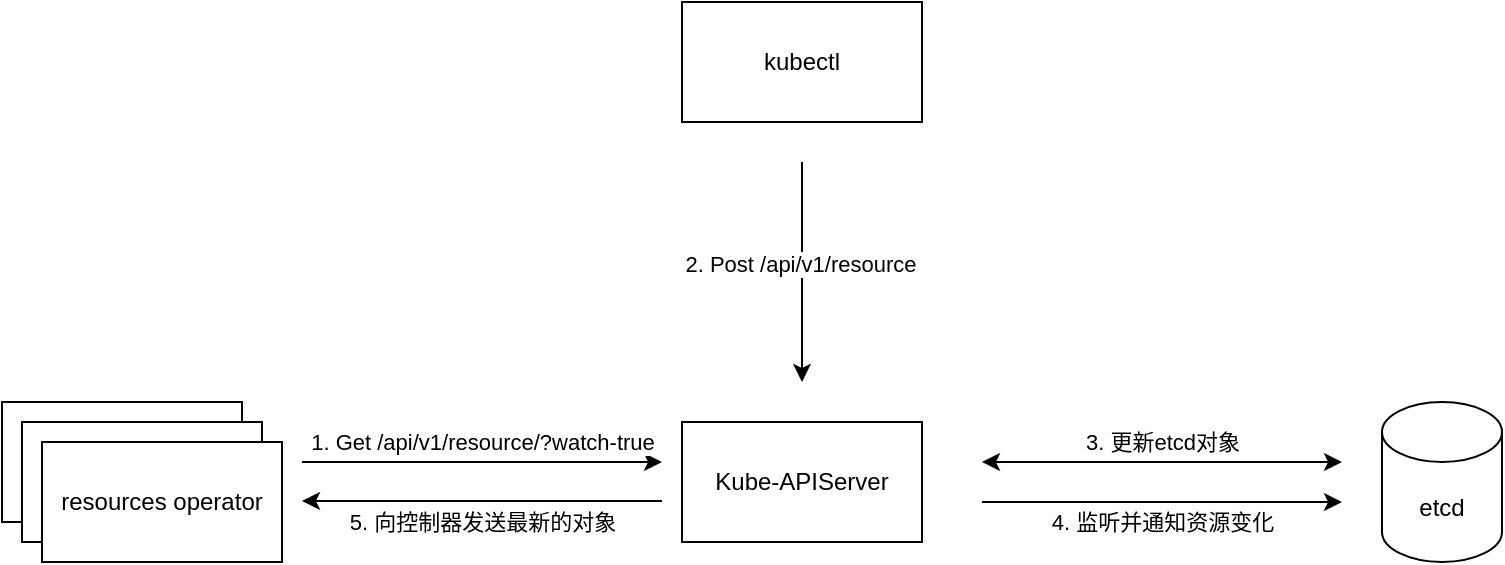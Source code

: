 <mxfile version="20.2.5" type="github">
  <diagram id="b5y3b6XUnBEODd2YJgDl" name="第 1 页">
    <mxGraphModel dx="1368" dy="1058" grid="1" gridSize="10" guides="1" tooltips="1" connect="1" arrows="1" fold="1" page="1" pageScale="1" pageWidth="850" pageHeight="1100" math="0" shadow="0">
      <root>
        <mxCell id="0" />
        <mxCell id="1" parent="0" />
        <mxCell id="z5ILu_uivuZq8P00Ox4Z-1" value="kubectl" style="rounded=0;whiteSpace=wrap;html=1;" vertex="1" parent="1">
          <mxGeometry x="390" y="130" width="120" height="60" as="geometry" />
        </mxCell>
        <mxCell id="z5ILu_uivuZq8P00Ox4Z-5" value="" style="group" vertex="1" connectable="0" parent="1">
          <mxGeometry x="50" y="330" width="140" height="80" as="geometry" />
        </mxCell>
        <mxCell id="z5ILu_uivuZq8P00Ox4Z-2" value="" style="rounded=0;whiteSpace=wrap;html=1;" vertex="1" parent="z5ILu_uivuZq8P00Ox4Z-5">
          <mxGeometry width="120" height="60" as="geometry" />
        </mxCell>
        <mxCell id="z5ILu_uivuZq8P00Ox4Z-3" value="" style="rounded=0;whiteSpace=wrap;html=1;" vertex="1" parent="z5ILu_uivuZq8P00Ox4Z-5">
          <mxGeometry x="10" y="10" width="120" height="60" as="geometry" />
        </mxCell>
        <mxCell id="z5ILu_uivuZq8P00Ox4Z-4" value="resources operator" style="rounded=0;whiteSpace=wrap;html=1;" vertex="1" parent="z5ILu_uivuZq8P00Ox4Z-5">
          <mxGeometry x="20" y="20" width="120" height="60" as="geometry" />
        </mxCell>
        <mxCell id="z5ILu_uivuZq8P00Ox4Z-6" value="Kube-APIServer" style="rounded=0;whiteSpace=wrap;html=1;" vertex="1" parent="1">
          <mxGeometry x="390" y="340" width="120" height="60" as="geometry" />
        </mxCell>
        <mxCell id="z5ILu_uivuZq8P00Ox4Z-7" value="etcd" style="shape=cylinder3;whiteSpace=wrap;html=1;boundedLbl=1;backgroundOutline=1;size=15;" vertex="1" parent="1">
          <mxGeometry x="740" y="330" width="60" height="80" as="geometry" />
        </mxCell>
        <mxCell id="z5ILu_uivuZq8P00Ox4Z-8" value="" style="endArrow=classic;html=1;rounded=0;" edge="1" parent="1">
          <mxGeometry width="50" height="50" relative="1" as="geometry">
            <mxPoint x="450" y="210" as="sourcePoint" />
            <mxPoint x="450" y="320" as="targetPoint" />
          </mxGeometry>
        </mxCell>
        <mxCell id="z5ILu_uivuZq8P00Ox4Z-9" value="2. Post /api/v1/resource" style="edgeLabel;html=1;align=center;verticalAlign=middle;resizable=0;points=[];" vertex="1" connectable="0" parent="z5ILu_uivuZq8P00Ox4Z-8">
          <mxGeometry x="-0.073" y="-1" relative="1" as="geometry">
            <mxPoint as="offset" />
          </mxGeometry>
        </mxCell>
        <mxCell id="z5ILu_uivuZq8P00Ox4Z-10" value="" style="endArrow=classic;html=1;rounded=0;" edge="1" parent="1">
          <mxGeometry width="50" height="50" relative="1" as="geometry">
            <mxPoint x="200" y="360" as="sourcePoint" />
            <mxPoint x="380" y="360" as="targetPoint" />
          </mxGeometry>
        </mxCell>
        <mxCell id="z5ILu_uivuZq8P00Ox4Z-11" value="1. Get /api/v1/resource/?watch-true" style="edgeLabel;html=1;align=center;verticalAlign=middle;resizable=0;points=[];" vertex="1" connectable="0" parent="1">
          <mxGeometry x="290" y="350" as="geometry" />
        </mxCell>
        <mxCell id="z5ILu_uivuZq8P00Ox4Z-12" value="" style="endArrow=none;html=1;rounded=0;startArrow=classic;startFill=1;endFill=0;" edge="1" parent="1">
          <mxGeometry width="50" height="50" relative="1" as="geometry">
            <mxPoint x="200" y="379.5" as="sourcePoint" />
            <mxPoint x="380" y="379.5" as="targetPoint" />
          </mxGeometry>
        </mxCell>
        <mxCell id="z5ILu_uivuZq8P00Ox4Z-13" value="5. 向控制器发送最新的对象" style="edgeLabel;html=1;align=center;verticalAlign=middle;resizable=0;points=[];" vertex="1" connectable="0" parent="1">
          <mxGeometry x="290" y="390" as="geometry" />
        </mxCell>
        <mxCell id="z5ILu_uivuZq8P00Ox4Z-14" value="" style="endArrow=classic;html=1;rounded=0;" edge="1" parent="1">
          <mxGeometry width="50" height="50" relative="1" as="geometry">
            <mxPoint x="540" y="380" as="sourcePoint" />
            <mxPoint x="720" y="380" as="targetPoint" />
          </mxGeometry>
        </mxCell>
        <mxCell id="z5ILu_uivuZq8P00Ox4Z-15" value="" style="endArrow=classic;html=1;rounded=0;startArrow=classic;startFill=1;endFill=1;" edge="1" parent="1">
          <mxGeometry width="50" height="50" relative="1" as="geometry">
            <mxPoint x="540" y="360" as="sourcePoint" />
            <mxPoint x="720" y="360" as="targetPoint" />
          </mxGeometry>
        </mxCell>
        <mxCell id="z5ILu_uivuZq8P00Ox4Z-16" value="3. 更新etcd对象" style="edgeLabel;html=1;align=center;verticalAlign=middle;resizable=0;points=[];" vertex="1" connectable="0" parent="1">
          <mxGeometry x="630" y="350" as="geometry" />
        </mxCell>
        <mxCell id="z5ILu_uivuZq8P00Ox4Z-17" value="4. 监听并通知资源变化" style="edgeLabel;html=1;align=center;verticalAlign=middle;resizable=0;points=[];" vertex="1" connectable="0" parent="1">
          <mxGeometry x="630" y="390" as="geometry" />
        </mxCell>
      </root>
    </mxGraphModel>
  </diagram>
</mxfile>
